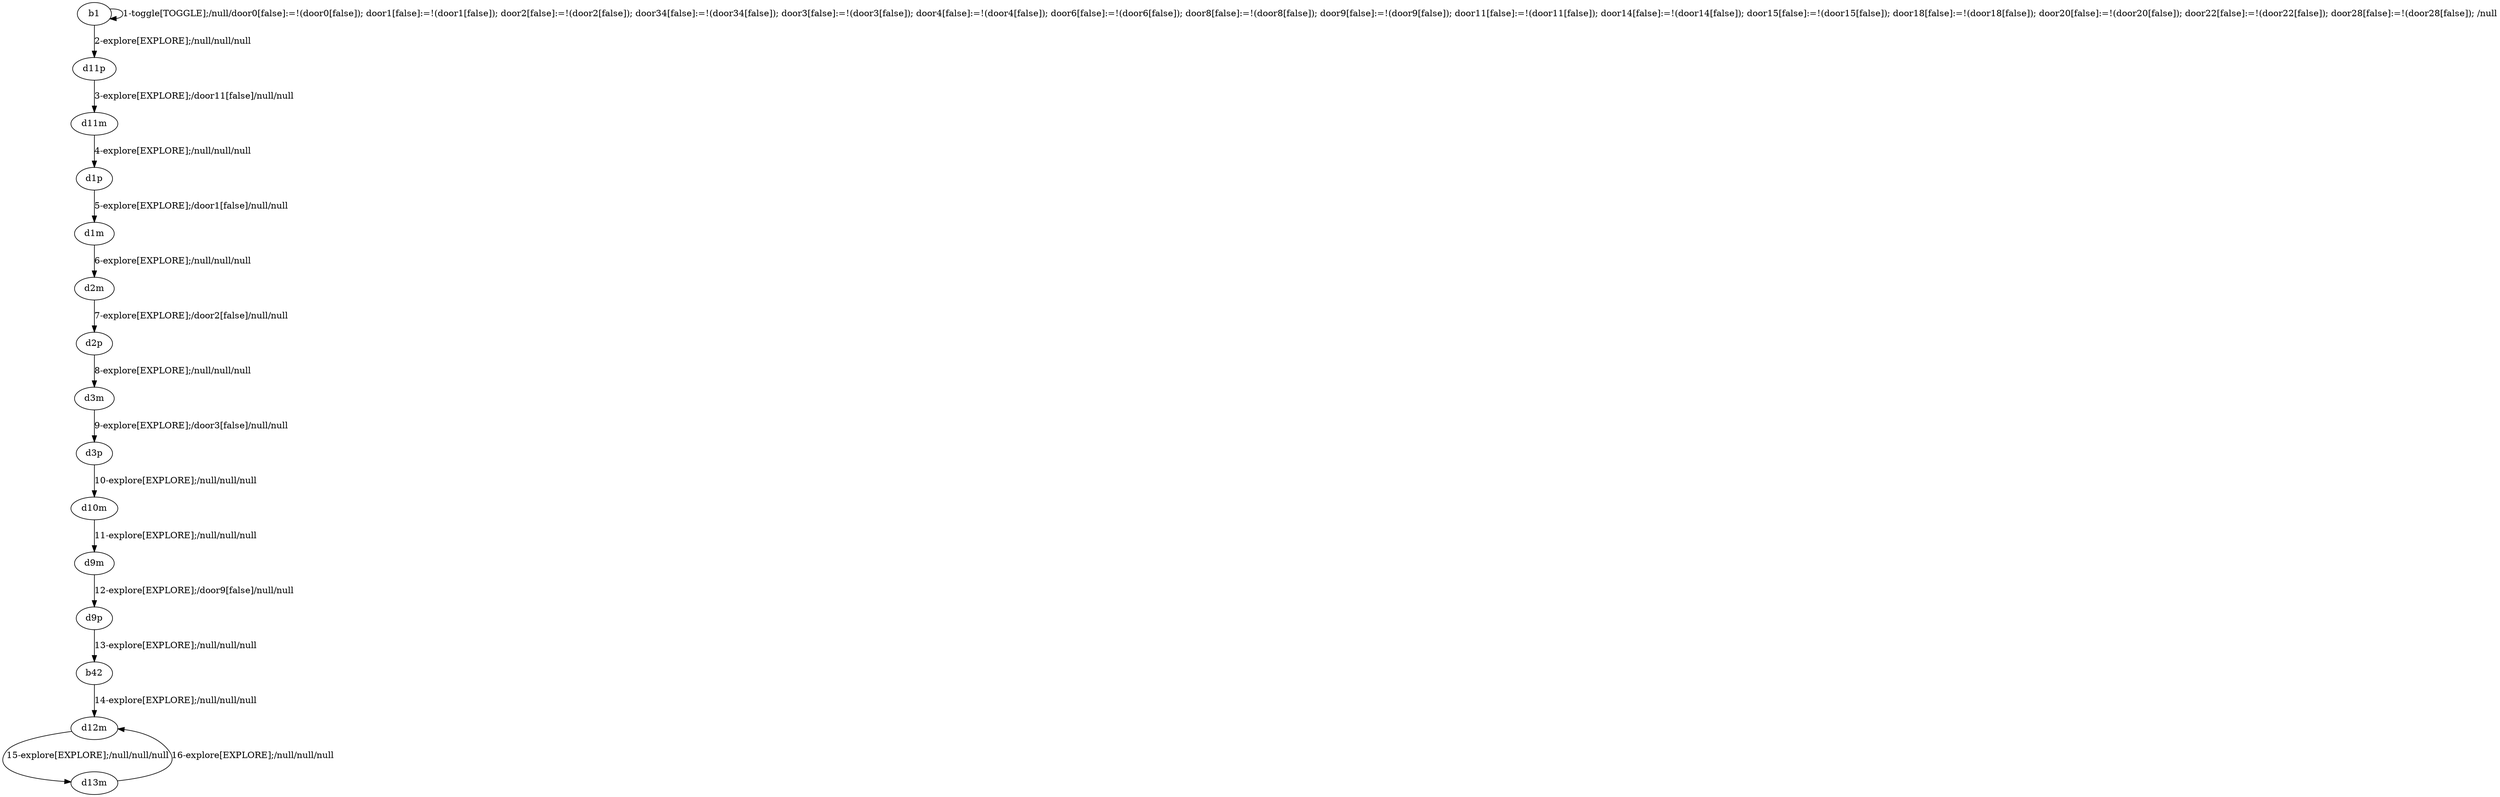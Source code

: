 # Total number of goals covered by this test: 1
# d12m --> d13m

digraph g {
"b1" -> "b1" [label = "1-toggle[TOGGLE];/null/door0[false]:=!(door0[false]); door1[false]:=!(door1[false]); door2[false]:=!(door2[false]); door34[false]:=!(door34[false]); door3[false]:=!(door3[false]); door4[false]:=!(door4[false]); door6[false]:=!(door6[false]); door8[false]:=!(door8[false]); door9[false]:=!(door9[false]); door11[false]:=!(door11[false]); door14[false]:=!(door14[false]); door15[false]:=!(door15[false]); door18[false]:=!(door18[false]); door20[false]:=!(door20[false]); door22[false]:=!(door22[false]); door28[false]:=!(door28[false]); /null"];
"b1" -> "d11p" [label = "2-explore[EXPLORE];/null/null/null"];
"d11p" -> "d11m" [label = "3-explore[EXPLORE];/door11[false]/null/null"];
"d11m" -> "d1p" [label = "4-explore[EXPLORE];/null/null/null"];
"d1p" -> "d1m" [label = "5-explore[EXPLORE];/door1[false]/null/null"];
"d1m" -> "d2m" [label = "6-explore[EXPLORE];/null/null/null"];
"d2m" -> "d2p" [label = "7-explore[EXPLORE];/door2[false]/null/null"];
"d2p" -> "d3m" [label = "8-explore[EXPLORE];/null/null/null"];
"d3m" -> "d3p" [label = "9-explore[EXPLORE];/door3[false]/null/null"];
"d3p" -> "d10m" [label = "10-explore[EXPLORE];/null/null/null"];
"d10m" -> "d9m" [label = "11-explore[EXPLORE];/null/null/null"];
"d9m" -> "d9p" [label = "12-explore[EXPLORE];/door9[false]/null/null"];
"d9p" -> "b42" [label = "13-explore[EXPLORE];/null/null/null"];
"b42" -> "d12m" [label = "14-explore[EXPLORE];/null/null/null"];
"d12m" -> "d13m" [label = "15-explore[EXPLORE];/null/null/null"];
"d13m" -> "d12m" [label = "16-explore[EXPLORE];/null/null/null"];
}